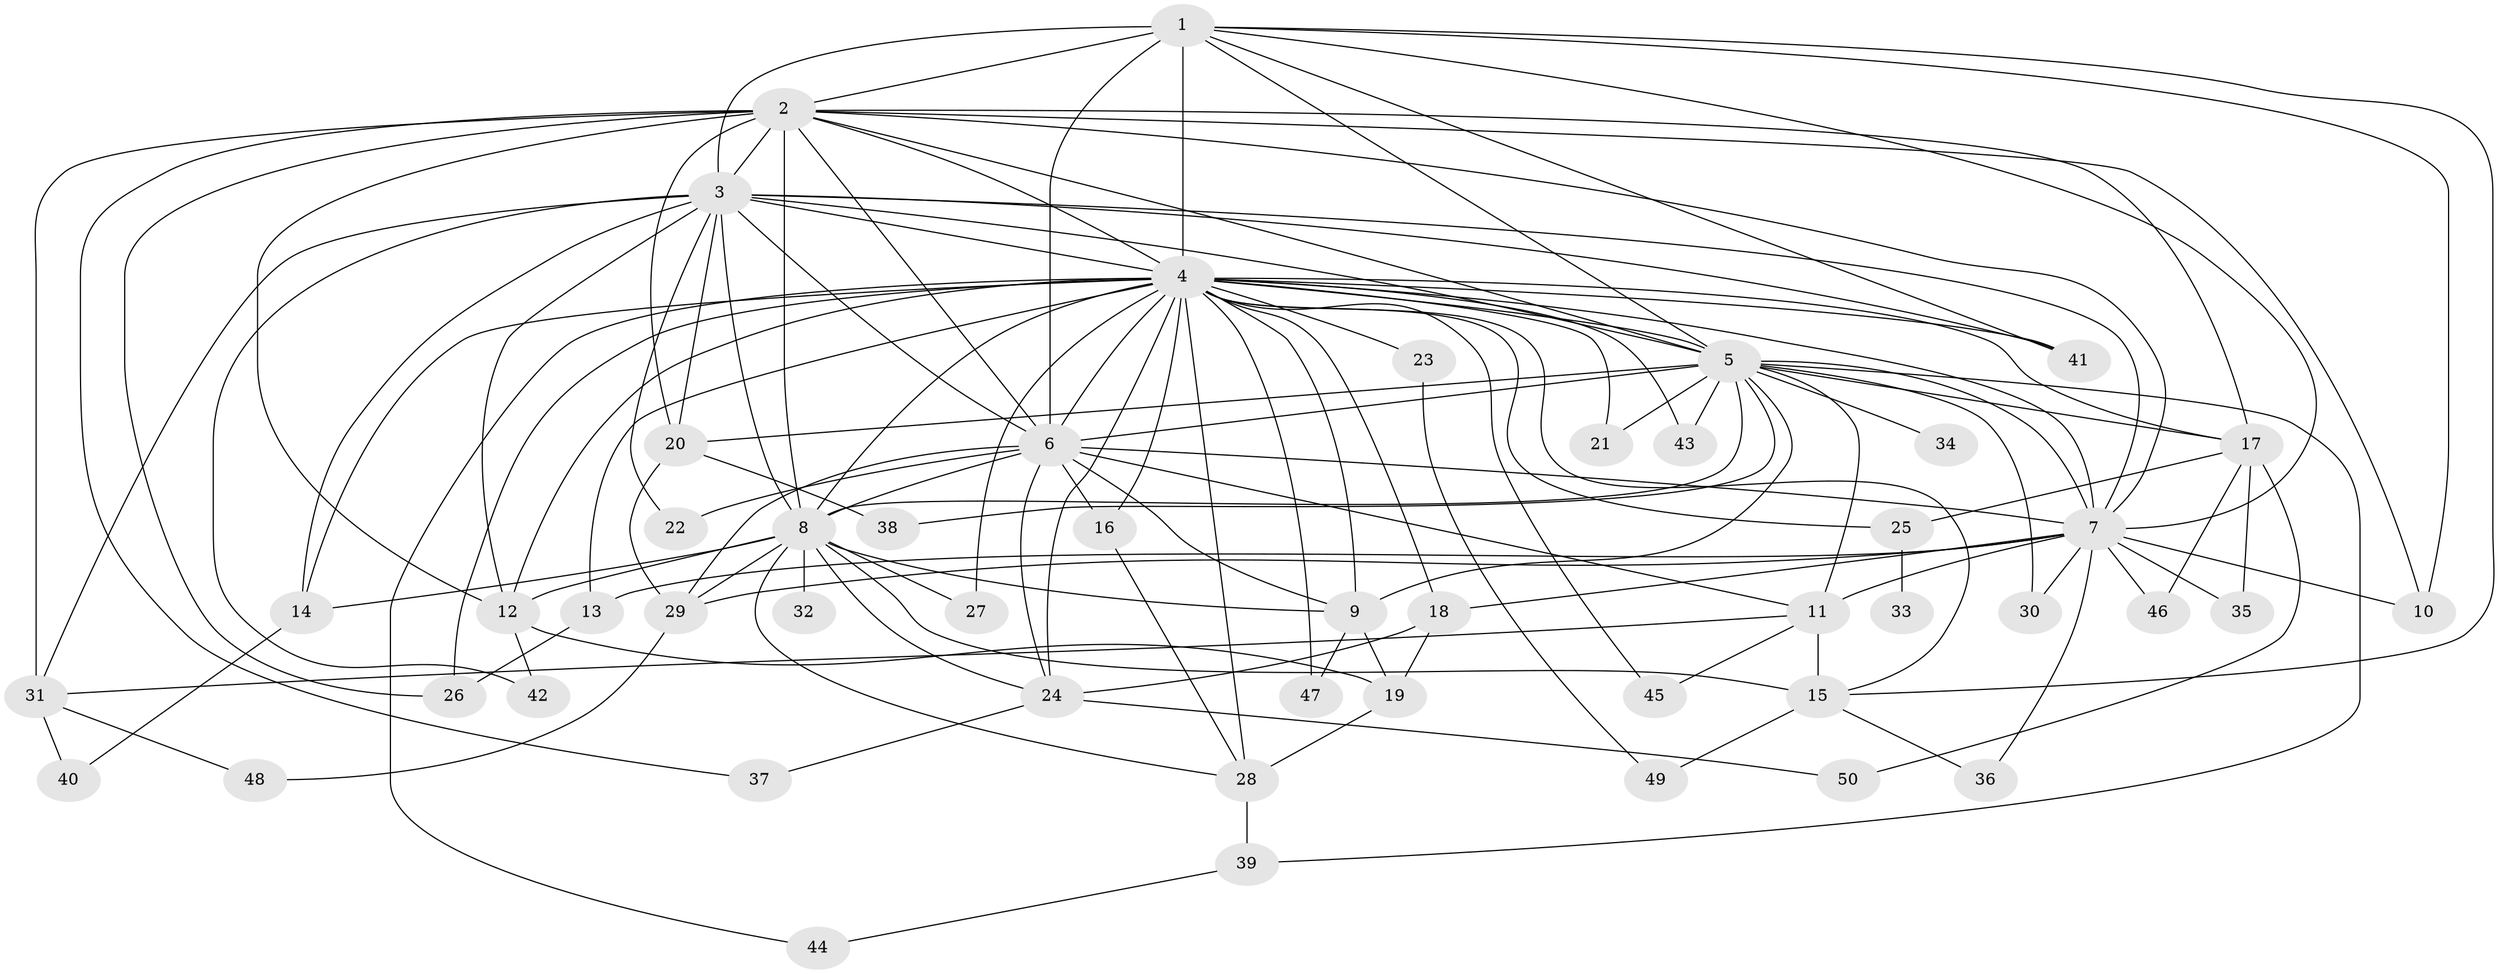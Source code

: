 // original degree distribution, {18: 0.02, 25: 0.01, 20: 0.03, 28: 0.01, 13: 0.01, 14: 0.01, 21: 0.01, 5: 0.08, 8: 0.01, 2: 0.54, 3: 0.13, 4: 0.13, 6: 0.01}
// Generated by graph-tools (version 1.1) at 2025/34/03/09/25 02:34:35]
// undirected, 50 vertices, 127 edges
graph export_dot {
graph [start="1"]
  node [color=gray90,style=filled];
  1;
  2;
  3;
  4;
  5;
  6;
  7;
  8;
  9;
  10;
  11;
  12;
  13;
  14;
  15;
  16;
  17;
  18;
  19;
  20;
  21;
  22;
  23;
  24;
  25;
  26;
  27;
  28;
  29;
  30;
  31;
  32;
  33;
  34;
  35;
  36;
  37;
  38;
  39;
  40;
  41;
  42;
  43;
  44;
  45;
  46;
  47;
  48;
  49;
  50;
  1 -- 2 [weight=2.0];
  1 -- 3 [weight=1.0];
  1 -- 4 [weight=4.0];
  1 -- 5 [weight=2.0];
  1 -- 6 [weight=6.0];
  1 -- 7 [weight=1.0];
  1 -- 10 [weight=1.0];
  1 -- 15 [weight=1.0];
  1 -- 41 [weight=1.0];
  2 -- 3 [weight=2.0];
  2 -- 4 [weight=4.0];
  2 -- 5 [weight=4.0];
  2 -- 6 [weight=4.0];
  2 -- 7 [weight=2.0];
  2 -- 8 [weight=12.0];
  2 -- 10 [weight=1.0];
  2 -- 12 [weight=1.0];
  2 -- 17 [weight=2.0];
  2 -- 20 [weight=1.0];
  2 -- 26 [weight=1.0];
  2 -- 31 [weight=2.0];
  2 -- 37 [weight=1.0];
  3 -- 4 [weight=3.0];
  3 -- 5 [weight=2.0];
  3 -- 6 [weight=2.0];
  3 -- 7 [weight=1.0];
  3 -- 8 [weight=1.0];
  3 -- 12 [weight=1.0];
  3 -- 14 [weight=1.0];
  3 -- 20 [weight=2.0];
  3 -- 22 [weight=1.0];
  3 -- 31 [weight=1.0];
  3 -- 41 [weight=1.0];
  3 -- 42 [weight=1.0];
  4 -- 5 [weight=4.0];
  4 -- 6 [weight=2.0];
  4 -- 7 [weight=3.0];
  4 -- 8 [weight=2.0];
  4 -- 9 [weight=1.0];
  4 -- 12 [weight=1.0];
  4 -- 13 [weight=1.0];
  4 -- 14 [weight=1.0];
  4 -- 15 [weight=1.0];
  4 -- 16 [weight=1.0];
  4 -- 17 [weight=1.0];
  4 -- 18 [weight=1.0];
  4 -- 21 [weight=1.0];
  4 -- 23 [weight=2.0];
  4 -- 24 [weight=1.0];
  4 -- 25 [weight=1.0];
  4 -- 26 [weight=1.0];
  4 -- 27 [weight=1.0];
  4 -- 28 [weight=2.0];
  4 -- 41 [weight=1.0];
  4 -- 43 [weight=1.0];
  4 -- 44 [weight=1.0];
  4 -- 45 [weight=1.0];
  4 -- 47 [weight=1.0];
  5 -- 6 [weight=2.0];
  5 -- 7 [weight=2.0];
  5 -- 8 [weight=2.0];
  5 -- 9 [weight=1.0];
  5 -- 11 [weight=2.0];
  5 -- 17 [weight=1.0];
  5 -- 20 [weight=1.0];
  5 -- 21 [weight=1.0];
  5 -- 30 [weight=1.0];
  5 -- 34 [weight=1.0];
  5 -- 38 [weight=1.0];
  5 -- 39 [weight=1.0];
  5 -- 43 [weight=1.0];
  6 -- 7 [weight=1.0];
  6 -- 8 [weight=1.0];
  6 -- 9 [weight=1.0];
  6 -- 11 [weight=1.0];
  6 -- 16 [weight=1.0];
  6 -- 22 [weight=1.0];
  6 -- 24 [weight=1.0];
  6 -- 29 [weight=1.0];
  7 -- 10 [weight=1.0];
  7 -- 11 [weight=1.0];
  7 -- 13 [weight=2.0];
  7 -- 18 [weight=1.0];
  7 -- 29 [weight=2.0];
  7 -- 30 [weight=1.0];
  7 -- 35 [weight=1.0];
  7 -- 36 [weight=1.0];
  7 -- 46 [weight=1.0];
  8 -- 9 [weight=1.0];
  8 -- 12 [weight=1.0];
  8 -- 14 [weight=1.0];
  8 -- 15 [weight=1.0];
  8 -- 24 [weight=1.0];
  8 -- 27 [weight=1.0];
  8 -- 28 [weight=1.0];
  8 -- 29 [weight=1.0];
  8 -- 32 [weight=1.0];
  9 -- 19 [weight=1.0];
  9 -- 47 [weight=1.0];
  11 -- 15 [weight=2.0];
  11 -- 31 [weight=1.0];
  11 -- 45 [weight=1.0];
  12 -- 19 [weight=1.0];
  12 -- 42 [weight=1.0];
  13 -- 26 [weight=2.0];
  14 -- 40 [weight=1.0];
  15 -- 36 [weight=1.0];
  15 -- 49 [weight=1.0];
  16 -- 28 [weight=1.0];
  17 -- 25 [weight=1.0];
  17 -- 35 [weight=1.0];
  17 -- 46 [weight=1.0];
  17 -- 50 [weight=1.0];
  18 -- 19 [weight=1.0];
  18 -- 24 [weight=1.0];
  19 -- 28 [weight=1.0];
  20 -- 29 [weight=1.0];
  20 -- 38 [weight=1.0];
  23 -- 49 [weight=1.0];
  24 -- 37 [weight=1.0];
  24 -- 50 [weight=1.0];
  25 -- 33 [weight=1.0];
  28 -- 39 [weight=1.0];
  29 -- 48 [weight=1.0];
  31 -- 40 [weight=1.0];
  31 -- 48 [weight=1.0];
  39 -- 44 [weight=1.0];
}
